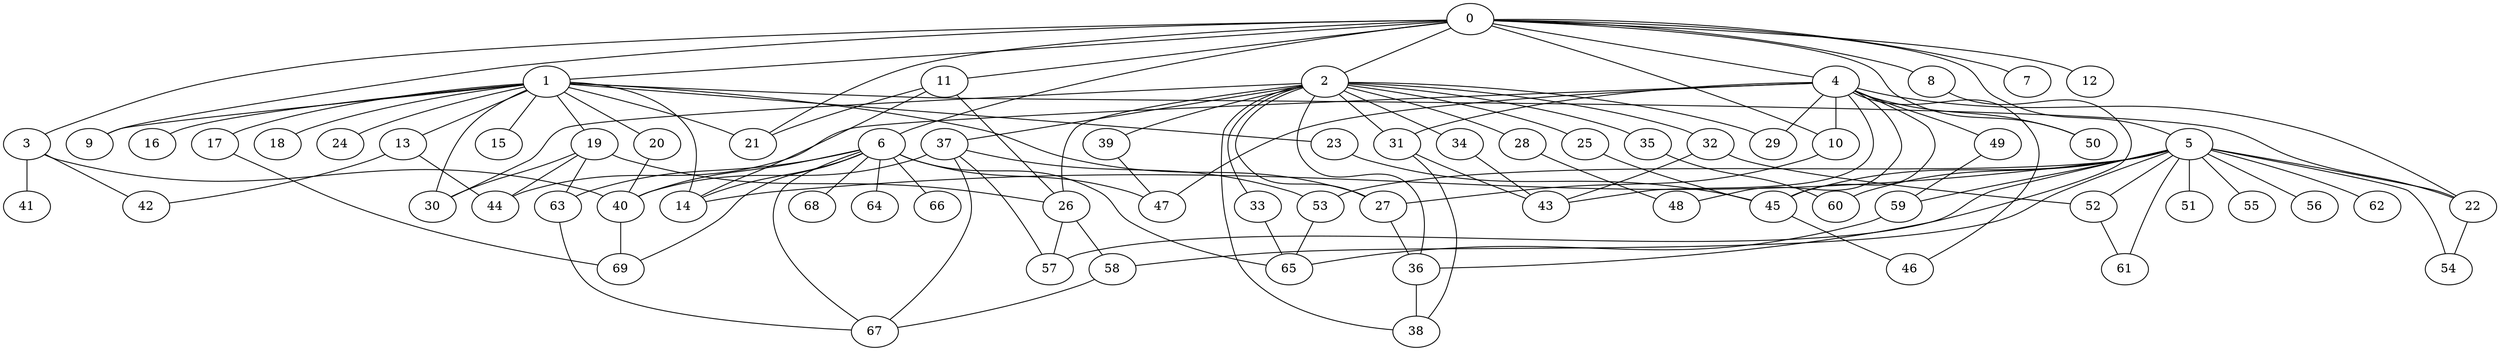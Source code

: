 
graph graphname {
    0 -- 1
0 -- 2
0 -- 3
0 -- 4
0 -- 5
0 -- 6
0 -- 7
0 -- 8
0 -- 9
0 -- 10
0 -- 11
0 -- 12
0 -- 21
0 -- 50
1 -- 13
1 -- 14
1 -- 15
1 -- 16
1 -- 17
1 -- 18
1 -- 19
1 -- 20
1 -- 21
1 -- 22
1 -- 23
1 -- 24
1 -- 9
1 -- 27
1 -- 30
2 -- 32
2 -- 34
2 -- 35
2 -- 36
2 -- 37
2 -- 38
2 -- 33
2 -- 39
2 -- 25
2 -- 26
2 -- 27
2 -- 28
2 -- 29
2 -- 30
2 -- 31
3 -- 40
3 -- 42
3 -- 41
4 -- 43
4 -- 44
4 -- 45
4 -- 46
4 -- 47
4 -- 48
4 -- 49
4 -- 50
4 -- 31
4 -- 10
4 -- 29
4 -- 22
5 -- 51
5 -- 52
5 -- 53
5 -- 54
5 -- 55
5 -- 56
5 -- 57
5 -- 58
5 -- 59
5 -- 60
5 -- 61
5 -- 62
5 -- 22
5 -- 45
5 -- 14
6 -- 64
6 -- 66
6 -- 67
6 -- 68
6 -- 69
6 -- 65
6 -- 63
6 -- 47
6 -- 14
6 -- 40
8 -- 36
10 -- 27
11 -- 21
11 -- 14
11 -- 26
13 -- 44
13 -- 42
17 -- 69
19 -- 63
19 -- 26
19 -- 44
19 -- 30
20 -- 40
22 -- 54
23 -- 45
25 -- 45
26 -- 58
26 -- 57
27 -- 36
28 -- 48
31 -- 43
31 -- 38
32 -- 52
32 -- 43
33 -- 65
34 -- 43
35 -- 60
36 -- 38
37 -- 53
37 -- 67
37 -- 40
37 -- 57
39 -- 47
40 -- 69
45 -- 46
49 -- 59
52 -- 61
53 -- 65
58 -- 67
59 -- 65
63 -- 67

}
